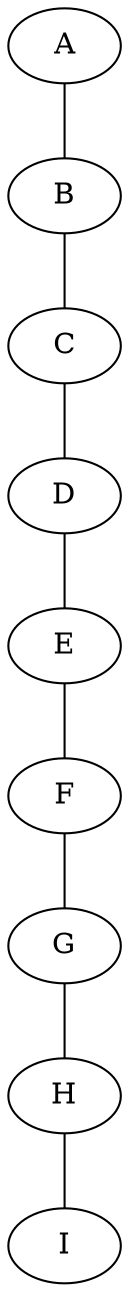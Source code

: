 graph G {
	A;
	B;
	C;
	D;
	E;
	F;
	G;
	H;
	I;
	H -- I;
	G -- H;
	F -- G;
	E -- F;
	D -- E;
	C -- D;
	B -- C;
	A -- B;

}
